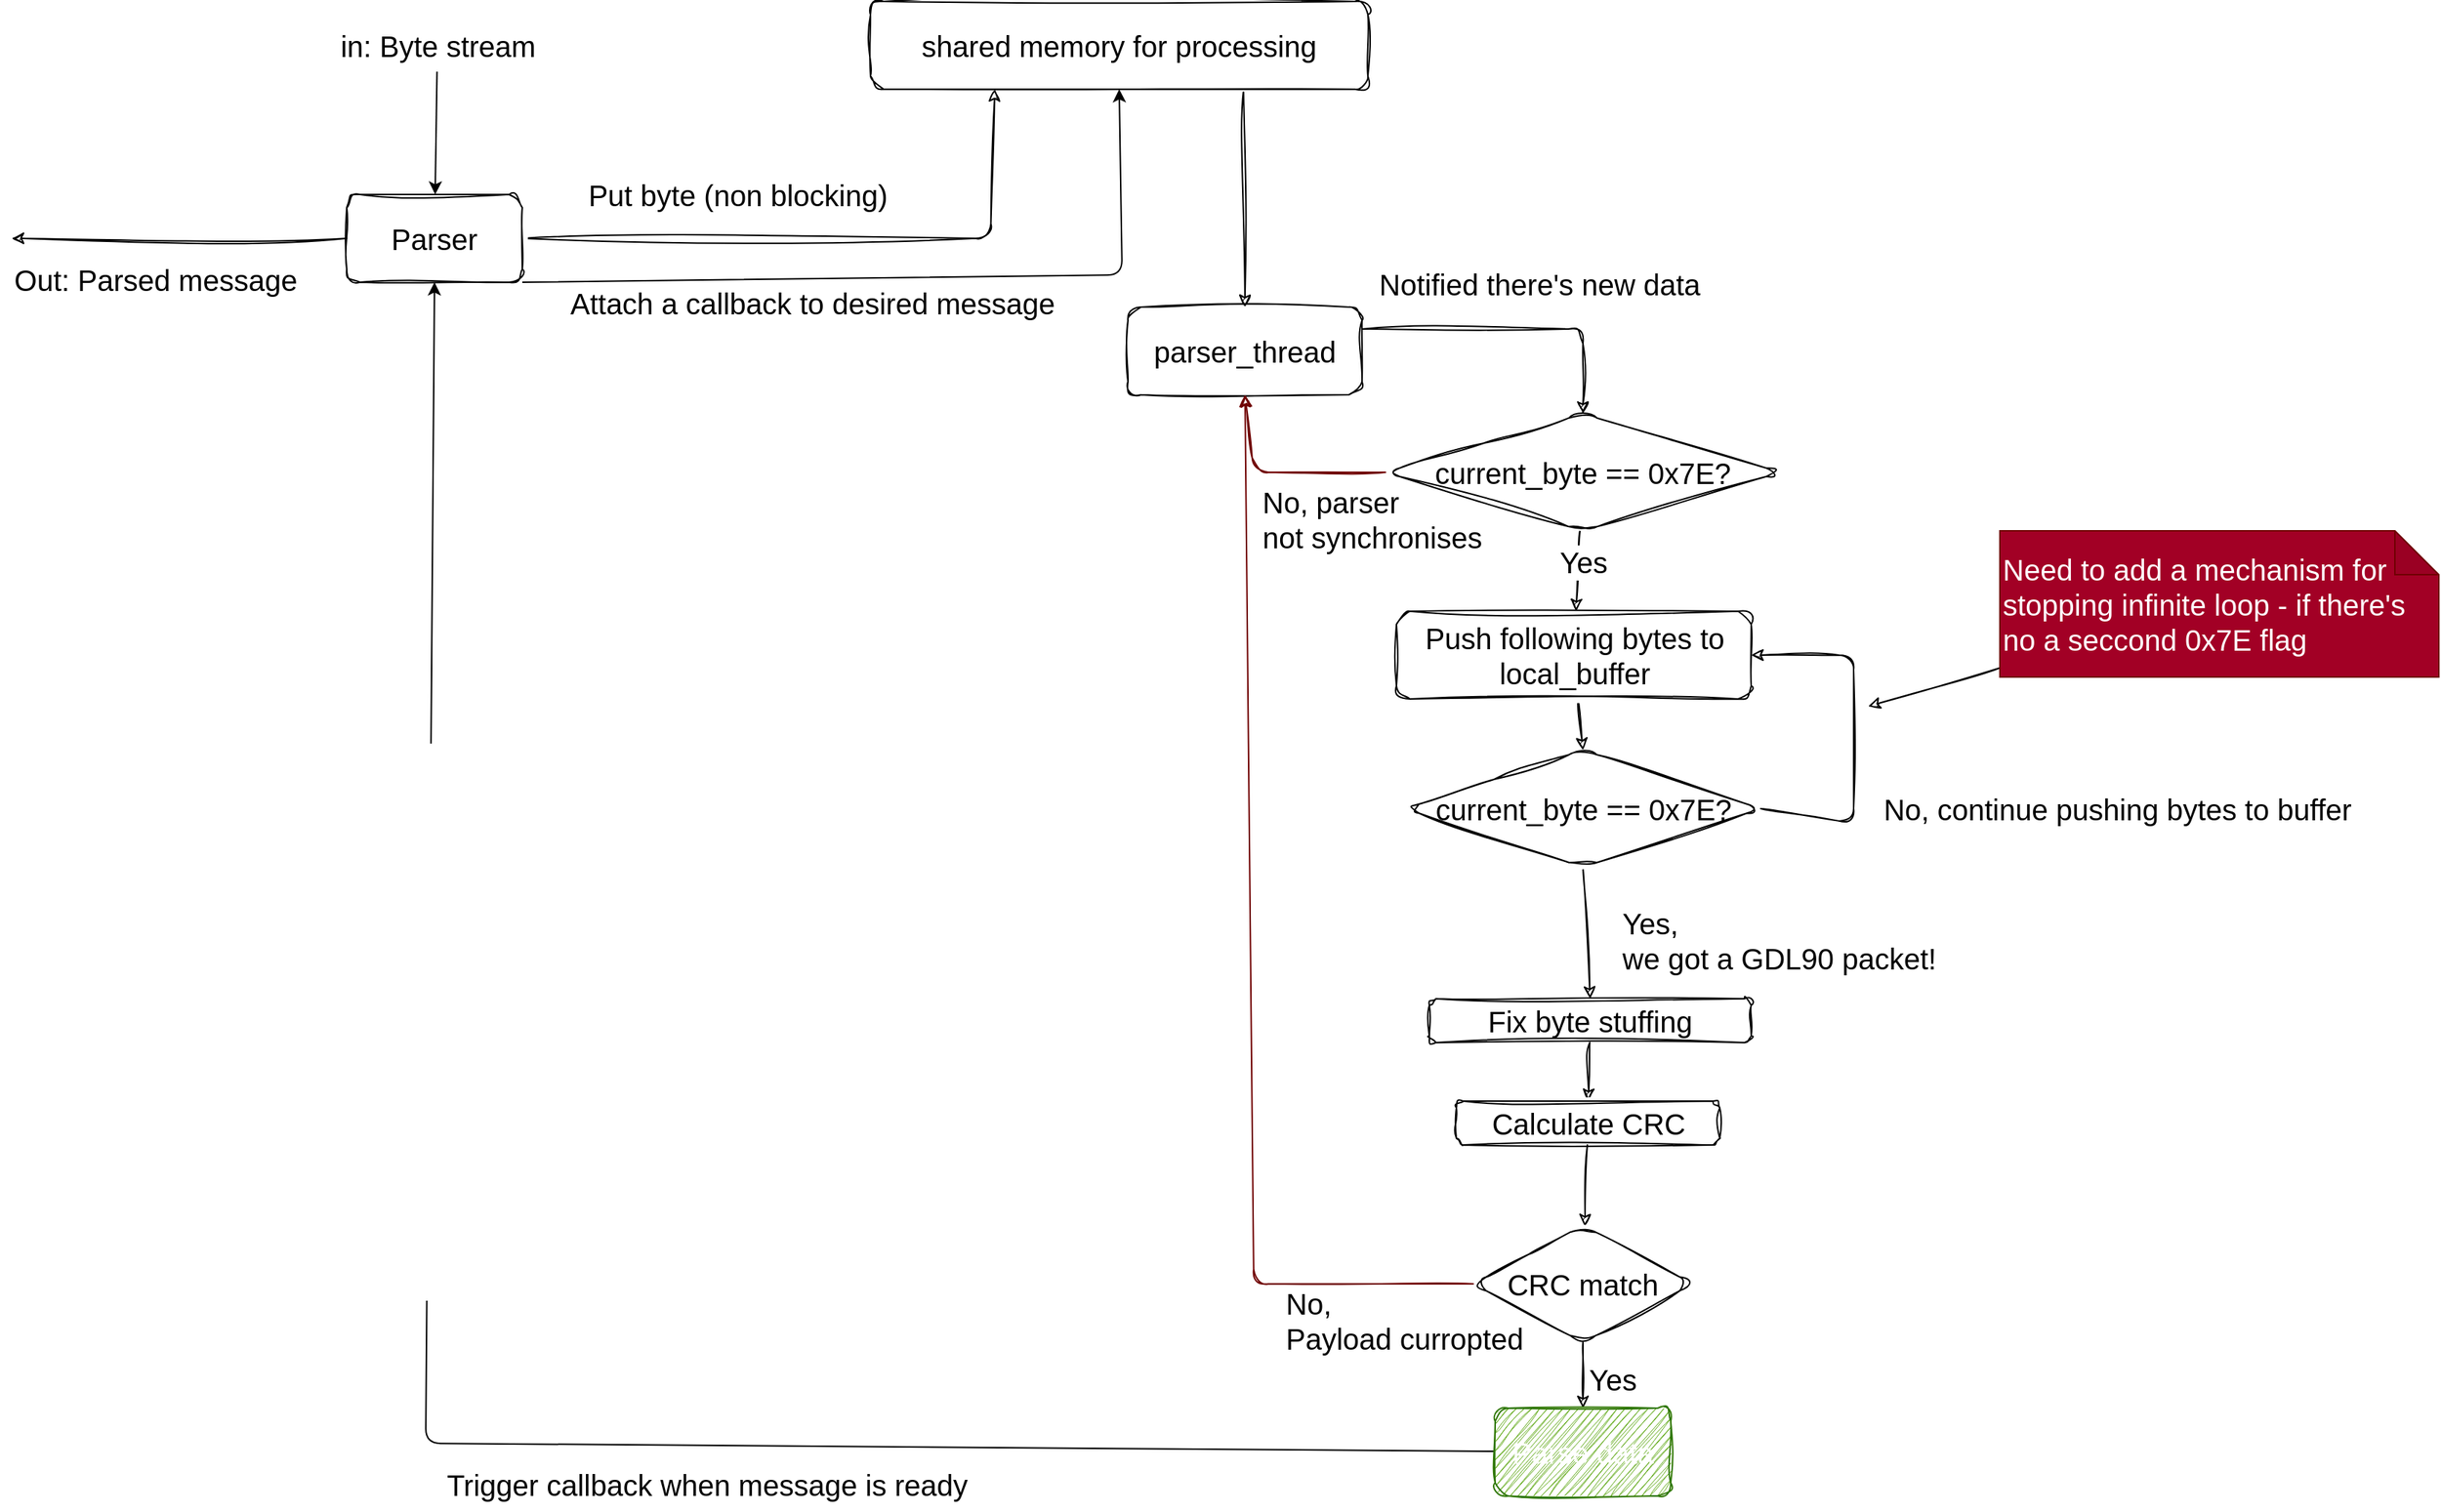<mxfile>
    <diagram id="SWo_QY0cQJmCjn1P8ue9" name="Page-1">
        <mxGraphModel dx="1467" dy="250" grid="1" gridSize="1" guides="1" tooltips="1" connect="1" arrows="1" fold="1" page="1" pageScale="1" pageWidth="827" pageHeight="1169" math="0" shadow="0">
            <root>
                <mxCell id="0"/>
                <mxCell id="1" parent="0"/>
                <mxCell id="8" style="edgeStyle=none;html=1;exitX=0.75;exitY=1;exitDx=0;exitDy=0;entryX=0.5;entryY=0;entryDx=0;entryDy=0;shadow=0;sketch=1;curveFitting=1;jiggle=2;fontSize=20;" parent="1" source="2" target="7" edge="1">
                    <mxGeometry relative="1" as="geometry"/>
                </mxCell>
                <mxCell id="2" value="shared memory for processing" style="rounded=1;whiteSpace=wrap;html=1;shadow=0;sketch=1;curveFitting=1;jiggle=2;fontSize=20;" parent="1" vertex="1">
                    <mxGeometry x="328" y="18" width="340" height="60" as="geometry"/>
                </mxCell>
                <mxCell id="4" style="edgeStyle=none;html=1;entryX=0.25;entryY=1;entryDx=0;entryDy=0;shadow=0;sketch=1;curveFitting=1;jiggle=2;fontSize=20;" parent="1" source="3" target="2" edge="1">
                    <mxGeometry relative="1" as="geometry">
                        <Array as="points">
                            <mxPoint x="410" y="180"/>
                        </Array>
                    </mxGeometry>
                </mxCell>
                <mxCell id="11" style="edgeStyle=none;html=1;shadow=0;sketch=1;curveFitting=1;jiggle=2;fontSize=20;" parent="1" source="3" edge="1">
                    <mxGeometry relative="1" as="geometry">
                        <mxPoint x="-259" y="180" as="targetPoint"/>
                    </mxGeometry>
                </mxCell>
                <mxCell id="53" style="edgeStyle=none;html=1;exitX=1;exitY=1;exitDx=0;exitDy=0;entryX=0.5;entryY=1;entryDx=0;entryDy=0;" edge="1" parent="1" source="3" target="2">
                    <mxGeometry relative="1" as="geometry">
                        <mxPoint x="302" y="1015" as="targetPoint"/>
                        <Array as="points">
                            <mxPoint x="500" y="205"/>
                        </Array>
                    </mxGeometry>
                </mxCell>
                <mxCell id="3" value="Parser" style="rounded=1;whiteSpace=wrap;html=1;shadow=0;sketch=1;curveFitting=1;jiggle=2;fontSize=20;" parent="1" vertex="1">
                    <mxGeometry x="-30" y="150" width="120" height="60" as="geometry"/>
                </mxCell>
                <mxCell id="5" value="Put byte (non blocking)" style="text;html=1;align=center;verticalAlign=middle;resizable=0;points=[];autosize=1;strokeColor=none;fillColor=none;shadow=0;sketch=1;curveFitting=1;jiggle=2;fontSize=20;" parent="1" vertex="1">
                    <mxGeometry x="122" y="130" width="230" height="40" as="geometry"/>
                </mxCell>
                <mxCell id="7" value="parser_thread" style="rounded=1;whiteSpace=wrap;html=1;shadow=0;sketch=1;curveFitting=1;jiggle=2;fontSize=20;" parent="1" vertex="1">
                    <mxGeometry x="504" y="227" width="160" height="60" as="geometry"/>
                </mxCell>
                <mxCell id="57" value="" style="edgeStyle=none;html=1;fontSize=20;" edge="1" parent="1" source="10" target="3">
                    <mxGeometry relative="1" as="geometry">
                        <mxPoint x="89" y="98" as="sourcePoint"/>
                    </mxGeometry>
                </mxCell>
                <mxCell id="10" value="in: Byte stream" style="text;html=1;align=center;verticalAlign=middle;resizable=0;points=[];autosize=1;strokeColor=none;fillColor=none;shadow=0;sketch=1;curveFitting=1;jiggle=2;fontSize=20;" parent="1" vertex="1">
                    <mxGeometry x="-44" y="29" width="152" height="37" as="geometry"/>
                </mxCell>
                <mxCell id="12" value="Out: Parsed message" style="text;html=1;align=center;verticalAlign=middle;resizable=0;points=[];autosize=1;strokeColor=none;fillColor=none;shadow=0;sketch=1;curveFitting=1;jiggle=2;fontSize=20;" parent="1" vertex="1">
                    <mxGeometry x="-267" y="189" width="212" height="37" as="geometry"/>
                </mxCell>
                <mxCell id="13" style="edgeStyle=none;html=1;entryX=0.5;entryY=0;entryDx=0;entryDy=0;shadow=0;sketch=1;curveFitting=1;jiggle=2;exitX=1;exitY=0.25;exitDx=0;exitDy=0;fontSize=20;" parent="1" source="7" target="24" edge="1">
                    <mxGeometry relative="1" as="geometry">
                        <Array as="points">
                            <mxPoint x="815" y="242"/>
                        </Array>
                    </mxGeometry>
                </mxCell>
                <mxCell id="23" value="" style="edgeStyle=none;html=1;shadow=0;sketch=1;curveFitting=1;jiggle=2;fontSize=20;" parent="1" source="19" target="22" edge="1">
                    <mxGeometry relative="1" as="geometry"/>
                </mxCell>
                <mxCell id="19" value="Fix byte stuffing" style="rounded=1;whiteSpace=wrap;html=1;shadow=0;sketch=1;curveFitting=1;jiggle=2;fontSize=20;" parent="1" vertex="1">
                    <mxGeometry x="710" y="700" width="220" height="30" as="geometry"/>
                </mxCell>
                <mxCell id="43" value="" style="edgeStyle=none;sketch=1;html=1;shadow=0;fontSize=20;" parent="1" source="22" target="42" edge="1">
                    <mxGeometry relative="1" as="geometry"/>
                </mxCell>
                <mxCell id="22" value="Calculate CRC" style="rounded=1;whiteSpace=wrap;html=1;shadow=0;sketch=1;curveFitting=1;jiggle=2;fontSize=20;" parent="1" vertex="1">
                    <mxGeometry x="728.5" y="770" width="180" height="30" as="geometry"/>
                </mxCell>
                <mxCell id="25" style="edgeStyle=none;sketch=1;html=1;shadow=0;entryX=0.5;entryY=1;entryDx=0;entryDy=0;exitX=0;exitY=0.5;exitDx=0;exitDy=0;fillColor=#a20025;strokeColor=#6F0000;fontSize=20;" parent="1" source="24" target="7" edge="1">
                    <mxGeometry relative="1" as="geometry">
                        <mxPoint x="670" y="280" as="targetPoint"/>
                        <Array as="points">
                            <mxPoint x="590" y="340"/>
                        </Array>
                    </mxGeometry>
                </mxCell>
                <mxCell id="30" value="" style="edgeStyle=none;sketch=1;html=1;shadow=0;fontSize=20;" parent="1" source="24" target="29" edge="1">
                    <mxGeometry relative="1" as="geometry"/>
                </mxCell>
                <mxCell id="31" value="Yes" style="edgeLabel;html=1;align=center;verticalAlign=middle;resizable=0;points=[];fontSize=20;" parent="30" vertex="1" connectable="0">
                    <mxGeometry x="-0.248" y="3" relative="1" as="geometry">
                        <mxPoint as="offset"/>
                    </mxGeometry>
                </mxCell>
                <mxCell id="24" value="current_byte == 0x7E?" style="rhombus;whiteSpace=wrap;html=1;rounded=1;shadow=0;sketch=1;curveFitting=1;jiggle=2;fontSize=20;" parent="1" vertex="1">
                    <mxGeometry x="680" y="300" width="270" height="80" as="geometry"/>
                </mxCell>
                <mxCell id="26" value="No, parser&lt;br style=&quot;font-size: 20px;&quot;&gt;not synchronises" style="text;html=1;align=left;verticalAlign=middle;resizable=0;points=[];autosize=1;strokeColor=none;fillColor=none;fontSize=20;" parent="1" vertex="1">
                    <mxGeometry x="594" y="342" width="170" height="60" as="geometry"/>
                </mxCell>
                <mxCell id="33" value="" style="edgeStyle=none;sketch=1;html=1;shadow=0;entryX=0.5;entryY=0;entryDx=0;entryDy=0;fontSize=20;" parent="1" source="29" target="34" edge="1">
                    <mxGeometry relative="1" as="geometry">
                        <mxPoint x="755.0" y="565" as="targetPoint"/>
                    </mxGeometry>
                </mxCell>
                <mxCell id="29" value="Push following bytes to local_buffer" style="whiteSpace=wrap;html=1;rounded=1;shadow=0;sketch=1;curveFitting=1;jiggle=2;fontSize=20;" parent="1" vertex="1">
                    <mxGeometry x="687.5" y="435" width="242.5" height="60" as="geometry"/>
                </mxCell>
                <mxCell id="35" style="edgeStyle=none;sketch=1;html=1;entryX=1;entryY=0.5;entryDx=0;entryDy=0;shadow=0;fontSize=20;exitX=1;exitY=0.5;exitDx=0;exitDy=0;" parent="1" source="34" target="29" edge="1">
                    <mxGeometry relative="1" as="geometry">
                        <Array as="points">
                            <mxPoint x="1000" y="580"/>
                            <mxPoint x="1000" y="465"/>
                        </Array>
                    </mxGeometry>
                </mxCell>
                <mxCell id="40" style="edgeStyle=none;sketch=1;html=1;entryX=0.5;entryY=0;entryDx=0;entryDy=0;shadow=0;fontSize=20;exitX=0.5;exitY=1;exitDx=0;exitDy=0;" parent="1" source="34" target="19" edge="1">
                    <mxGeometry relative="1" as="geometry">
                        <mxPoint x="818.998" y="619.836" as="sourcePoint"/>
                    </mxGeometry>
                </mxCell>
                <mxCell id="34" value="current_byte == 0x7E?" style="rhombus;whiteSpace=wrap;html=1;rounded=1;shadow=0;sketch=1;curveFitting=1;jiggle=2;fontSize=20;" parent="1" vertex="1">
                    <mxGeometry x="693.5" y="530" width="243" height="80" as="geometry"/>
                </mxCell>
                <mxCell id="36" value="No, continue pushing bytes to buffer" style="text;html=1;align=center;verticalAlign=middle;resizable=0;points=[];autosize=1;strokeColor=none;fillColor=none;fontSize=20;" parent="1" vertex="1">
                    <mxGeometry x="1010" y="550" width="340" height="40" as="geometry"/>
                </mxCell>
                <mxCell id="37" value="Notified there's new data" style="text;html=1;align=center;verticalAlign=middle;resizable=0;points=[];autosize=1;strokeColor=none;fillColor=none;fontSize=20;" parent="1" vertex="1">
                    <mxGeometry x="665" y="191" width="240" height="40" as="geometry"/>
                </mxCell>
                <mxCell id="39" style="edgeStyle=none;sketch=1;html=1;shadow=0;fontSize=20;" parent="1" source="38" edge="1">
                    <mxGeometry relative="1" as="geometry">
                        <mxPoint x="1010" y="500" as="targetPoint"/>
                    </mxGeometry>
                </mxCell>
                <mxCell id="38" value="Need to add a mechanism for stopping infinite loop - if there's no a seccond 0x7E flag" style="shape=note;whiteSpace=wrap;html=1;backgroundOutline=1;darkOpacity=0.05;rounded=1;shadow=0;fillColor=#a20025;fontColor=#ffffff;strokeColor=#6F0000;align=left;fontSize=20;" parent="1" vertex="1">
                    <mxGeometry x="1100" y="380" width="300" height="100" as="geometry"/>
                </mxCell>
                <mxCell id="41" value="Yes,&lt;br style=&quot;font-size: 20px;&quot;&gt;we got a GDL90 packet!" style="text;html=1;align=left;verticalAlign=middle;resizable=0;points=[];autosize=1;strokeColor=none;fillColor=none;fontSize=20;" parent="1" vertex="1">
                    <mxGeometry x="840" y="630" width="240" height="60" as="geometry"/>
                </mxCell>
                <mxCell id="44" style="edgeStyle=none;sketch=1;html=1;shadow=0;entryX=0.5;entryY=1;entryDx=0;entryDy=0;fillColor=#a20025;strokeColor=#6F0000;fontSize=20;" parent="1" source="42" target="7" edge="1">
                    <mxGeometry relative="1" as="geometry">
                        <mxPoint x="580" y="270" as="targetPoint"/>
                        <Array as="points">
                            <mxPoint x="590" y="895"/>
                        </Array>
                    </mxGeometry>
                </mxCell>
                <mxCell id="47" value="" style="edgeStyle=none;sketch=1;html=1;shadow=0;fontSize=20;" parent="1" source="42" target="46" edge="1">
                    <mxGeometry relative="1" as="geometry"/>
                </mxCell>
                <mxCell id="42" value="CRC match" style="rhombus;whiteSpace=wrap;html=1;rounded=1;shadow=0;sketch=1;curveFitting=1;jiggle=2;fontSize=20;" parent="1" vertex="1">
                    <mxGeometry x="740" y="855" width="150" height="80" as="geometry"/>
                </mxCell>
                <mxCell id="45" value="No,&lt;br style=&quot;font-size: 20px;&quot;&gt;Payload curropted" style="text;html=1;align=left;verticalAlign=middle;resizable=0;points=[];autosize=1;strokeColor=none;fillColor=none;fontSize=20;" parent="1" vertex="1">
                    <mxGeometry x="610" y="890" width="190" height="60" as="geometry"/>
                </mxCell>
                <mxCell id="55" style="edgeStyle=none;html=1;entryX=0.5;entryY=1;entryDx=0;entryDy=0;fontSize=20;" edge="1" parent="1" source="46" target="3">
                    <mxGeometry relative="1" as="geometry">
                        <Array as="points">
                            <mxPoint x="24" y="1004"/>
                        </Array>
                    </mxGeometry>
                </mxCell>
                <mxCell id="46" value="Parse data" style="whiteSpace=wrap;html=1;rounded=1;shadow=0;sketch=1;curveFitting=1;jiggle=2;fillColor=#60a917;fontColor=#ffffff;strokeColor=#2D7600;fontSize=20;" parent="1" vertex="1">
                    <mxGeometry x="755" y="980" width="120" height="60" as="geometry"/>
                </mxCell>
                <mxCell id="NYN4UdfgHW3_LgiTqDc8-62" value="Yes" style="text;html=1;align=center;verticalAlign=middle;resizable=0;points=[];autosize=1;strokeColor=none;fillColor=none;fontSize=20;rounded=1;shadow=0;" parent="1" vertex="1">
                    <mxGeometry x="805" y="940" width="60" height="40" as="geometry"/>
                </mxCell>
                <mxCell id="54" value="&lt;font style=&quot;font-size: 20px;&quot;&gt;Attach a callback to desired message&lt;/font&gt;" style="text;html=1;align=center;verticalAlign=middle;resizable=0;points=[];autosize=1;strokeColor=none;fillColor=none;" vertex="1" parent="1">
                    <mxGeometry x="113" y="205" width="350" height="37" as="geometry"/>
                </mxCell>
                <mxCell id="56" value="Trigger callback when message is ready" style="text;html=1;align=center;verticalAlign=middle;resizable=0;points=[];autosize=1;strokeColor=none;fillColor=none;fontSize=20;" vertex="1" parent="1">
                    <mxGeometry x="28" y="1013" width="375" height="37" as="geometry"/>
                </mxCell>
            </root>
        </mxGraphModel>
    </diagram>
    <diagram name="Parsing AIR mesage" id="cA7IK_SPR3OGwaeDKrtO">
        <mxGraphModel dx="4003" dy="396" grid="1" gridSize="10" guides="1" tooltips="1" connect="1" arrows="1" fold="1" page="1" pageScale="1" pageWidth="827" pageHeight="1169" math="0" shadow="0">
            <root>
                <mxCell id="_7hGV7A96awE-Z2jBMAl-0"/>
                <mxCell id="_7hGV7A96awE-Z2jBMAl-1" parent="_7hGV7A96awE-Z2jBMAl-0"/>
                <mxCell id="_7hGV7A96awE-Z2jBMAl-40" style="edgeStyle=none;sketch=1;html=1;entryX=0.5;entryY=0;entryDx=0;entryDy=0;shadow=0;fontSize=20;" edge="1" parent="_7hGV7A96awE-Z2jBMAl-1" source="_7hGV7A96awE-Z2jBMAl-41" target="_7hGV7A96awE-Z2jBMAl-45">
                    <mxGeometry relative="1" as="geometry"/>
                </mxCell>
                <mxCell id="_7hGV7A96awE-Z2jBMAl-41" value="Parse data" style="whiteSpace=wrap;html=1;rounded=1;shadow=0;sketch=1;curveFitting=1;jiggle=2;fillColor=#60a917;fontColor=#ffffff;strokeColor=#2D7600;" vertex="1" parent="_7hGV7A96awE-Z2jBMAl-1">
                    <mxGeometry x="320" y="1520" width="120" height="60" as="geometry"/>
                </mxCell>
                <mxCell id="_7hGV7A96awE-Z2jBMAl-42" value="&lt;font style=&quot;font-size: 20px;&quot;&gt;Data parsing logic&lt;/font&gt;" style="text;html=1;align=center;verticalAlign=middle;resizable=0;points=[];autosize=1;strokeColor=none;fillColor=none;" vertex="1" parent="_7hGV7A96awE-Z2jBMAl-1">
                    <mxGeometry x="10" y="1440" width="180" height="40" as="geometry"/>
                </mxCell>
                <mxCell id="_7hGV7A96awE-Z2jBMAl-44" value="" style="edgeStyle=none;sketch=1;html=1;shadow=0;fontSize=20;" edge="1" parent="_7hGV7A96awE-Z2jBMAl-1" source="_7hGV7A96awE-Z2jBMAl-45" target="_7hGV7A96awE-Z2jBMAl-49">
                    <mxGeometry relative="1" as="geometry"/>
                </mxCell>
                <mxCell id="_7hGV7A96awE-Z2jBMAl-45" value="get ID = data[0]" style="whiteSpace=wrap;html=1;rounded=1;shadow=0;sketch=1;curveFitting=1;jiggle=2;fillColor=#60a917;fontColor=#ffffff;strokeColor=#2D7600;" vertex="1" parent="_7hGV7A96awE-Z2jBMAl-1">
                    <mxGeometry x="320" y="1630" width="120" height="60" as="geometry"/>
                </mxCell>
                <mxCell id="_7hGV7A96awE-Z2jBMAl-46" value="Yes" style="edgeStyle=none;sketch=1;html=1;shadow=0;fontSize=20;" edge="1" parent="_7hGV7A96awE-Z2jBMAl-1" source="_7hGV7A96awE-Z2jBMAl-49" target="_7hGV7A96awE-Z2jBMAl-50">
                    <mxGeometry relative="1" as="geometry"/>
                </mxCell>
                <mxCell id="_7hGV7A96awE-Z2jBMAl-47" value="" style="edgeStyle=none;sketch=1;html=1;shadow=0;fontSize=20;" edge="1" parent="_7hGV7A96awE-Z2jBMAl-1" source="_7hGV7A96awE-Z2jBMAl-49" target="_7hGV7A96awE-Z2jBMAl-51">
                    <mxGeometry relative="1" as="geometry"/>
                </mxCell>
                <mxCell id="_7hGV7A96awE-Z2jBMAl-48" value="No" style="edgeLabel;html=1;align=center;verticalAlign=middle;resizable=0;points=[];fontSize=20;" vertex="1" connectable="0" parent="_7hGV7A96awE-Z2jBMAl-47">
                    <mxGeometry x="-0.446" y="3" relative="1" as="geometry">
                        <mxPoint as="offset"/>
                    </mxGeometry>
                </mxCell>
                <mxCell id="_7hGV7A96awE-Z2jBMAl-49" value="id == 0x40 or id == 0x41" style="rhombus;whiteSpace=wrap;html=1;fillColor=#60a917;strokeColor=#2D7600;fontColor=#ffffff;rounded=1;shadow=0;sketch=1;curveFitting=1;jiggle=2;" vertex="1" parent="_7hGV7A96awE-Z2jBMAl-1">
                    <mxGeometry x="260" y="1740" width="240" height="80" as="geometry"/>
                </mxCell>
                <mxCell id="_7hGV7A96awE-Z2jBMAl-50" value="Parse AIR message" style="whiteSpace=wrap;html=1;rounded=1;shadow=0;sketch=1;curveFitting=1;jiggle=2;fillColor=#60a917;fontColor=#ffffff;strokeColor=#2D7600;" vertex="1" parent="_7hGV7A96awE-Z2jBMAl-1">
                    <mxGeometry x="40" y="1750" width="120" height="60" as="geometry"/>
                </mxCell>
                <mxCell id="_7hGV7A96awE-Z2jBMAl-51" value="Parse GDL90 message" style="whiteSpace=wrap;html=1;fillColor=#60a917;strokeColor=#2D7600;fontColor=#ffffff;rounded=1;shadow=0;sketch=1;curveFitting=1;jiggle=2;" vertex="1" parent="_7hGV7A96awE-Z2jBMAl-1">
                    <mxGeometry x="640" y="1750" width="160" height="60" as="geometry"/>
                </mxCell>
            </root>
        </mxGraphModel>
    </diagram>
</mxfile>
